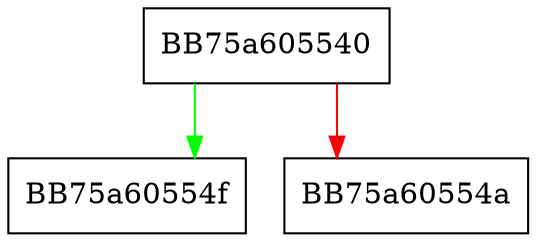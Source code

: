digraph getCurrentProperty {
  node [shape="box"];
  graph [splines=ortho];
  BB75a605540 -> BB75a60554f [color="green"];
  BB75a605540 -> BB75a60554a [color="red"];
}